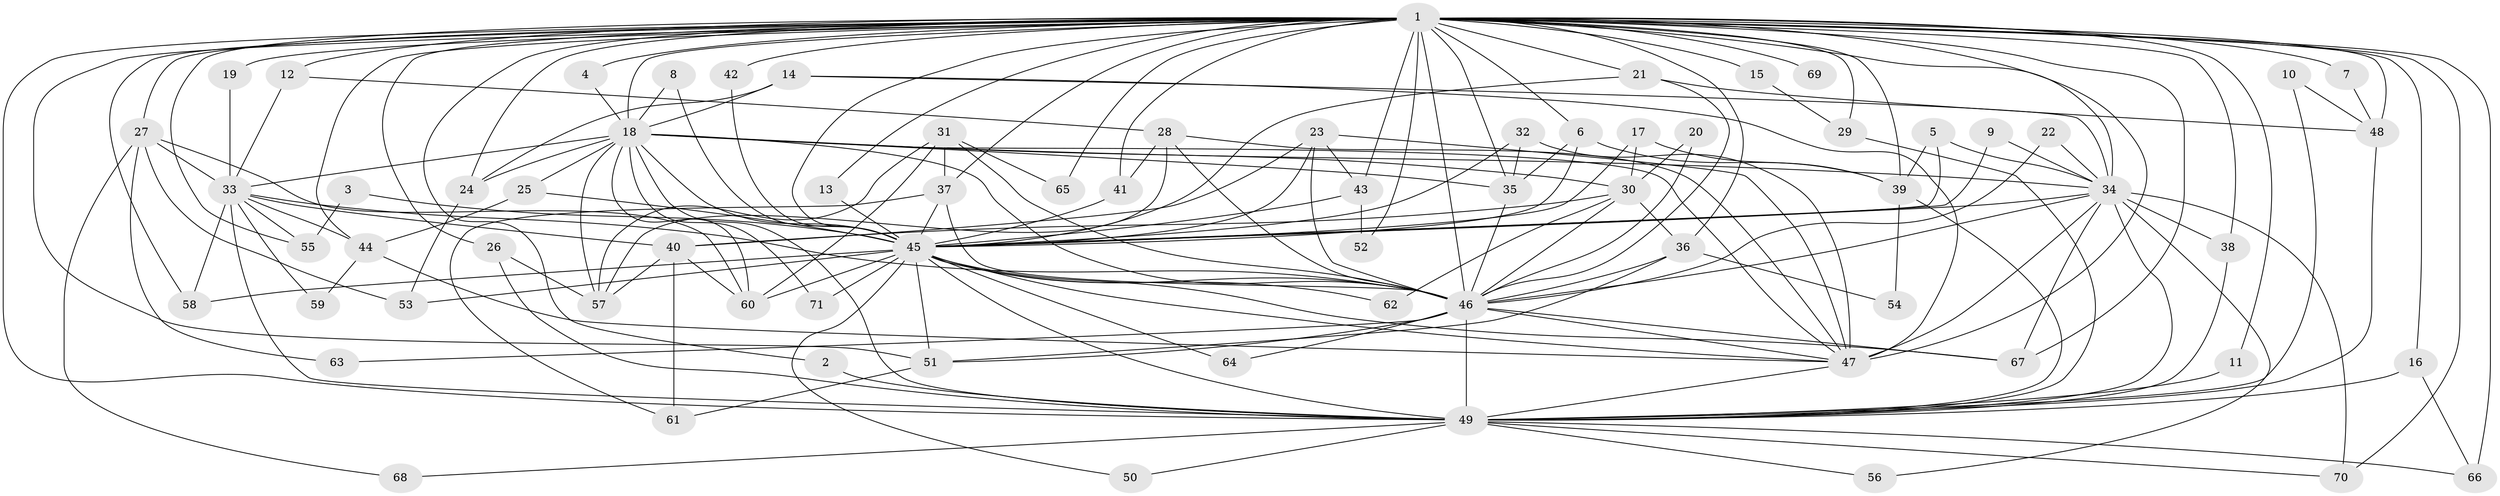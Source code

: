 // original degree distribution, {23: 0.0070921985815602835, 33: 0.0070921985815602835, 17: 0.0070921985815602835, 14: 0.0070921985815602835, 35: 0.0070921985815602835, 13: 0.0070921985815602835, 28: 0.0070921985815602835, 24: 0.0070921985815602835, 25: 0.0070921985815602835, 18: 0.0070921985815602835, 3: 0.2198581560283688, 4: 0.12056737588652482, 2: 0.48936170212765956, 6: 0.05673758865248227, 7: 0.0070921985815602835, 10: 0.0070921985815602835, 5: 0.028368794326241134}
// Generated by graph-tools (version 1.1) at 2025/25/03/09/25 03:25:43]
// undirected, 71 vertices, 184 edges
graph export_dot {
graph [start="1"]
  node [color=gray90,style=filled];
  1;
  2;
  3;
  4;
  5;
  6;
  7;
  8;
  9;
  10;
  11;
  12;
  13;
  14;
  15;
  16;
  17;
  18;
  19;
  20;
  21;
  22;
  23;
  24;
  25;
  26;
  27;
  28;
  29;
  30;
  31;
  32;
  33;
  34;
  35;
  36;
  37;
  38;
  39;
  40;
  41;
  42;
  43;
  44;
  45;
  46;
  47;
  48;
  49;
  50;
  51;
  52;
  53;
  54;
  55;
  56;
  57;
  58;
  59;
  60;
  61;
  62;
  63;
  64;
  65;
  66;
  67;
  68;
  69;
  70;
  71;
  1 -- 2 [weight=1.0];
  1 -- 4 [weight=1.0];
  1 -- 6 [weight=1.0];
  1 -- 7 [weight=1.0];
  1 -- 11 [weight=1.0];
  1 -- 12 [weight=1.0];
  1 -- 13 [weight=1.0];
  1 -- 15 [weight=1.0];
  1 -- 16 [weight=1.0];
  1 -- 18 [weight=5.0];
  1 -- 19 [weight=1.0];
  1 -- 21 [weight=1.0];
  1 -- 24 [weight=1.0];
  1 -- 26 [weight=1.0];
  1 -- 27 [weight=1.0];
  1 -- 29 [weight=1.0];
  1 -- 34 [weight=4.0];
  1 -- 35 [weight=1.0];
  1 -- 36 [weight=3.0];
  1 -- 37 [weight=1.0];
  1 -- 38 [weight=2.0];
  1 -- 39 [weight=2.0];
  1 -- 41 [weight=2.0];
  1 -- 42 [weight=2.0];
  1 -- 43 [weight=2.0];
  1 -- 44 [weight=1.0];
  1 -- 45 [weight=4.0];
  1 -- 46 [weight=4.0];
  1 -- 47 [weight=5.0];
  1 -- 48 [weight=2.0];
  1 -- 49 [weight=6.0];
  1 -- 51 [weight=1.0];
  1 -- 52 [weight=1.0];
  1 -- 55 [weight=1.0];
  1 -- 58 [weight=2.0];
  1 -- 65 [weight=1.0];
  1 -- 66 [weight=2.0];
  1 -- 67 [weight=1.0];
  1 -- 69 [weight=2.0];
  1 -- 70 [weight=1.0];
  2 -- 49 [weight=1.0];
  3 -- 45 [weight=1.0];
  3 -- 55 [weight=1.0];
  4 -- 18 [weight=1.0];
  5 -- 34 [weight=1.0];
  5 -- 39 [weight=1.0];
  5 -- 45 [weight=1.0];
  6 -- 35 [weight=1.0];
  6 -- 39 [weight=1.0];
  6 -- 45 [weight=1.0];
  7 -- 48 [weight=1.0];
  8 -- 18 [weight=1.0];
  8 -- 45 [weight=1.0];
  9 -- 34 [weight=1.0];
  9 -- 45 [weight=1.0];
  10 -- 48 [weight=1.0];
  10 -- 49 [weight=1.0];
  11 -- 49 [weight=1.0];
  12 -- 28 [weight=1.0];
  12 -- 33 [weight=1.0];
  13 -- 45 [weight=1.0];
  14 -- 18 [weight=2.0];
  14 -- 24 [weight=1.0];
  14 -- 34 [weight=1.0];
  14 -- 47 [weight=1.0];
  15 -- 29 [weight=1.0];
  16 -- 49 [weight=2.0];
  16 -- 66 [weight=1.0];
  17 -- 30 [weight=1.0];
  17 -- 39 [weight=1.0];
  17 -- 45 [weight=1.0];
  18 -- 24 [weight=1.0];
  18 -- 25 [weight=1.0];
  18 -- 30 [weight=1.0];
  18 -- 33 [weight=1.0];
  18 -- 34 [weight=1.0];
  18 -- 35 [weight=1.0];
  18 -- 45 [weight=1.0];
  18 -- 46 [weight=1.0];
  18 -- 47 [weight=1.0];
  18 -- 49 [weight=1.0];
  18 -- 57 [weight=1.0];
  18 -- 60 [weight=2.0];
  18 -- 71 [weight=1.0];
  19 -- 33 [weight=1.0];
  20 -- 30 [weight=1.0];
  20 -- 46 [weight=1.0];
  21 -- 45 [weight=1.0];
  21 -- 46 [weight=1.0];
  21 -- 48 [weight=1.0];
  22 -- 34 [weight=1.0];
  22 -- 46 [weight=1.0];
  23 -- 40 [weight=1.0];
  23 -- 43 [weight=1.0];
  23 -- 45 [weight=1.0];
  23 -- 46 [weight=1.0];
  23 -- 47 [weight=1.0];
  24 -- 53 [weight=1.0];
  25 -- 44 [weight=1.0];
  25 -- 45 [weight=1.0];
  26 -- 49 [weight=1.0];
  26 -- 57 [weight=1.0];
  27 -- 33 [weight=1.0];
  27 -- 53 [weight=1.0];
  27 -- 60 [weight=1.0];
  27 -- 63 [weight=1.0];
  27 -- 68 [weight=1.0];
  28 -- 41 [weight=1.0];
  28 -- 46 [weight=1.0];
  28 -- 47 [weight=1.0];
  28 -- 57 [weight=1.0];
  29 -- 49 [weight=1.0];
  30 -- 36 [weight=1.0];
  30 -- 40 [weight=1.0];
  30 -- 46 [weight=1.0];
  30 -- 62 [weight=1.0];
  31 -- 37 [weight=1.0];
  31 -- 46 [weight=1.0];
  31 -- 57 [weight=1.0];
  31 -- 60 [weight=1.0];
  31 -- 65 [weight=1.0];
  32 -- 35 [weight=1.0];
  32 -- 45 [weight=1.0];
  32 -- 47 [weight=1.0];
  33 -- 40 [weight=1.0];
  33 -- 44 [weight=1.0];
  33 -- 46 [weight=1.0];
  33 -- 49 [weight=1.0];
  33 -- 55 [weight=1.0];
  33 -- 58 [weight=1.0];
  33 -- 59 [weight=1.0];
  34 -- 38 [weight=1.0];
  34 -- 45 [weight=1.0];
  34 -- 46 [weight=1.0];
  34 -- 47 [weight=2.0];
  34 -- 49 [weight=1.0];
  34 -- 56 [weight=1.0];
  34 -- 67 [weight=2.0];
  34 -- 70 [weight=1.0];
  35 -- 46 [weight=1.0];
  36 -- 46 [weight=1.0];
  36 -- 51 [weight=1.0];
  36 -- 54 [weight=1.0];
  37 -- 45 [weight=1.0];
  37 -- 46 [weight=1.0];
  37 -- 61 [weight=1.0];
  38 -- 49 [weight=1.0];
  39 -- 49 [weight=1.0];
  39 -- 54 [weight=1.0];
  40 -- 57 [weight=1.0];
  40 -- 60 [weight=1.0];
  40 -- 61 [weight=1.0];
  41 -- 45 [weight=2.0];
  42 -- 45 [weight=1.0];
  43 -- 45 [weight=1.0];
  43 -- 52 [weight=2.0];
  44 -- 47 [weight=1.0];
  44 -- 59 [weight=1.0];
  45 -- 46 [weight=1.0];
  45 -- 47 [weight=2.0];
  45 -- 49 [weight=1.0];
  45 -- 50 [weight=1.0];
  45 -- 51 [weight=1.0];
  45 -- 53 [weight=1.0];
  45 -- 58 [weight=1.0];
  45 -- 60 [weight=1.0];
  45 -- 62 [weight=1.0];
  45 -- 64 [weight=1.0];
  45 -- 67 [weight=1.0];
  45 -- 71 [weight=1.0];
  46 -- 47 [weight=1.0];
  46 -- 49 [weight=2.0];
  46 -- 51 [weight=1.0];
  46 -- 63 [weight=1.0];
  46 -- 64 [weight=1.0];
  46 -- 67 [weight=1.0];
  47 -- 49 [weight=1.0];
  48 -- 49 [weight=1.0];
  49 -- 50 [weight=1.0];
  49 -- 56 [weight=1.0];
  49 -- 66 [weight=1.0];
  49 -- 68 [weight=1.0];
  49 -- 70 [weight=1.0];
  51 -- 61 [weight=1.0];
}
